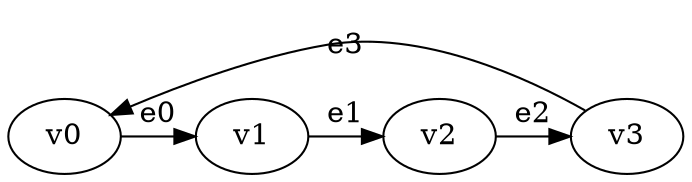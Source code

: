 digraph FinalProofVariablesFromInput {
    // This proves that ALL quantified variables come from input file
    // Only 'time' is hardcoded as the temporal variable
    
    v0 [name="v0", player=0];
    v1 [name="v1", player=1];
    v2 [name="v2", player=0];
    v3 [name="v3", player=1];
    
    // Using completely arbitrary variable names from input file
    v0 -> v1 [label="e0", constraint="exists unicorn. time = 7*unicorn + 2"];
    v1 -> v2 [label="e1", constraint="exists dragon. time = 3*dragon + 1"];  
    v2 -> v3 [label="e2", constraint="exists phoenix. time = 5*phoenix + 4"];
    v3 -> v0 [label="e3", constraint="exists kraken. time = 2*kraken + 0"];
}
